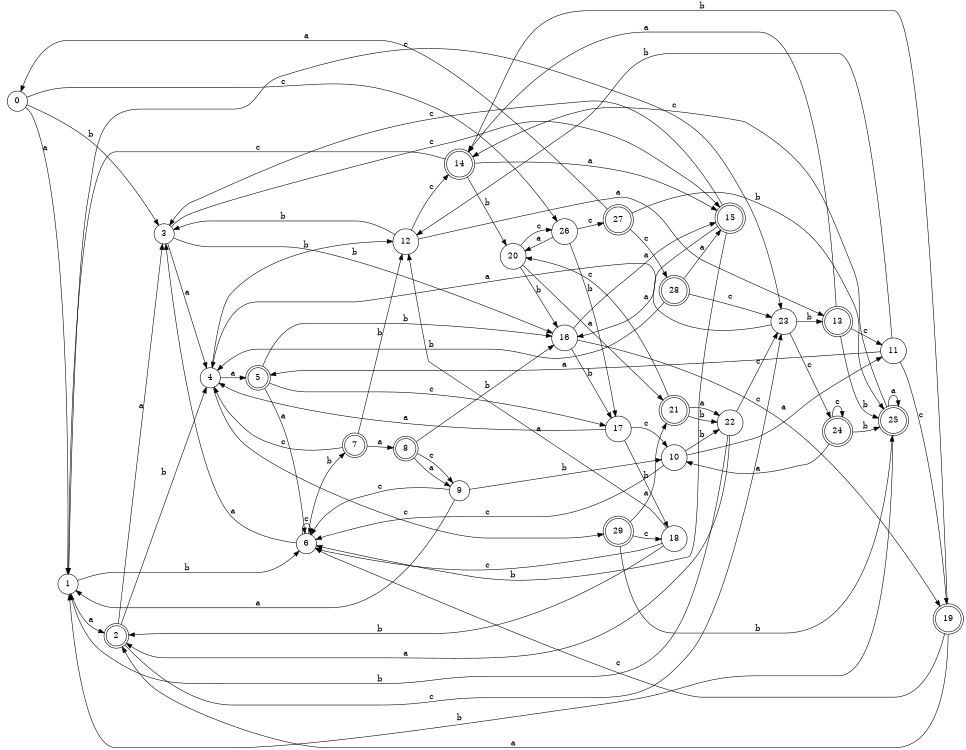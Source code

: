digraph n24_3 {
__start0 [label="" shape="none"];

rankdir=LR;
size="8,5";

s0 [style="filled", color="black", fillcolor="white" shape="circle", label="0"];
s1 [style="filled", color="black", fillcolor="white" shape="circle", label="1"];
s2 [style="rounded,filled", color="black", fillcolor="white" shape="doublecircle", label="2"];
s3 [style="filled", color="black", fillcolor="white" shape="circle", label="3"];
s4 [style="filled", color="black", fillcolor="white" shape="circle", label="4"];
s5 [style="rounded,filled", color="black", fillcolor="white" shape="doublecircle", label="5"];
s6 [style="filled", color="black", fillcolor="white" shape="circle", label="6"];
s7 [style="rounded,filled", color="black", fillcolor="white" shape="doublecircle", label="7"];
s8 [style="rounded,filled", color="black", fillcolor="white" shape="doublecircle", label="8"];
s9 [style="filled", color="black", fillcolor="white" shape="circle", label="9"];
s10 [style="filled", color="black", fillcolor="white" shape="circle", label="10"];
s11 [style="filled", color="black", fillcolor="white" shape="circle", label="11"];
s12 [style="filled", color="black", fillcolor="white" shape="circle", label="12"];
s13 [style="rounded,filled", color="black", fillcolor="white" shape="doublecircle", label="13"];
s14 [style="rounded,filled", color="black", fillcolor="white" shape="doublecircle", label="14"];
s15 [style="rounded,filled", color="black", fillcolor="white" shape="doublecircle", label="15"];
s16 [style="filled", color="black", fillcolor="white" shape="circle", label="16"];
s17 [style="filled", color="black", fillcolor="white" shape="circle", label="17"];
s18 [style="filled", color="black", fillcolor="white" shape="circle", label="18"];
s19 [style="rounded,filled", color="black", fillcolor="white" shape="doublecircle", label="19"];
s20 [style="filled", color="black", fillcolor="white" shape="circle", label="20"];
s21 [style="rounded,filled", color="black", fillcolor="white" shape="doublecircle", label="21"];
s22 [style="filled", color="black", fillcolor="white" shape="circle", label="22"];
s23 [style="filled", color="black", fillcolor="white" shape="circle", label="23"];
s24 [style="rounded,filled", color="black", fillcolor="white" shape="doublecircle", label="24"];
s25 [style="rounded,filled", color="black", fillcolor="white" shape="doublecircle", label="25"];
s26 [style="filled", color="black", fillcolor="white" shape="circle", label="26"];
s27 [style="rounded,filled", color="black", fillcolor="white" shape="doublecircle", label="27"];
s28 [style="rounded,filled", color="black", fillcolor="white" shape="doublecircle", label="28"];
s29 [style="rounded,filled", color="black", fillcolor="white" shape="doublecircle", label="29"];
s0 -> s1 [label="a"];
s0 -> s3 [label="b"];
s0 -> s26 [label="c"];
s1 -> s2 [label="a"];
s1 -> s6 [label="b"];
s1 -> s23 [label="c"];
s2 -> s3 [label="a"];
s2 -> s4 [label="b"];
s2 -> s23 [label="c"];
s3 -> s4 [label="a"];
s3 -> s16 [label="b"];
s3 -> s15 [label="c"];
s4 -> s5 [label="a"];
s4 -> s12 [label="b"];
s4 -> s29 [label="c"];
s5 -> s6 [label="a"];
s5 -> s16 [label="b"];
s5 -> s17 [label="c"];
s6 -> s3 [label="a"];
s6 -> s7 [label="b"];
s6 -> s6 [label="c"];
s7 -> s8 [label="a"];
s7 -> s12 [label="b"];
s7 -> s4 [label="c"];
s8 -> s9 [label="a"];
s8 -> s16 [label="b"];
s8 -> s9 [label="c"];
s9 -> s1 [label="a"];
s9 -> s10 [label="b"];
s9 -> s6 [label="c"];
s10 -> s11 [label="a"];
s10 -> s22 [label="b"];
s10 -> s6 [label="c"];
s11 -> s5 [label="a"];
s11 -> s12 [label="b"];
s11 -> s19 [label="c"];
s12 -> s13 [label="a"];
s12 -> s3 [label="b"];
s12 -> s14 [label="c"];
s13 -> s14 [label="a"];
s13 -> s25 [label="b"];
s13 -> s11 [label="c"];
s14 -> s15 [label="a"];
s14 -> s20 [label="b"];
s14 -> s1 [label="c"];
s15 -> s16 [label="a"];
s15 -> s6 [label="b"];
s15 -> s3 [label="c"];
s16 -> s15 [label="a"];
s16 -> s17 [label="b"];
s16 -> s19 [label="c"];
s17 -> s4 [label="a"];
s17 -> s18 [label="b"];
s17 -> s10 [label="c"];
s18 -> s12 [label="a"];
s18 -> s2 [label="b"];
s18 -> s6 [label="c"];
s19 -> s2 [label="a"];
s19 -> s14 [label="b"];
s19 -> s6 [label="c"];
s20 -> s21 [label="a"];
s20 -> s16 [label="b"];
s20 -> s26 [label="c"];
s21 -> s22 [label="a"];
s21 -> s22 [label="b"];
s21 -> s20 [label="c"];
s22 -> s2 [label="a"];
s22 -> s1 [label="b"];
s22 -> s23 [label="c"];
s23 -> s4 [label="a"];
s23 -> s13 [label="b"];
s23 -> s24 [label="c"];
s24 -> s10 [label="a"];
s24 -> s25 [label="b"];
s24 -> s24 [label="c"];
s25 -> s25 [label="a"];
s25 -> s1 [label="b"];
s25 -> s14 [label="c"];
s26 -> s20 [label="a"];
s26 -> s17 [label="b"];
s26 -> s27 [label="c"];
s27 -> s0 [label="a"];
s27 -> s25 [label="b"];
s27 -> s28 [label="c"];
s28 -> s15 [label="a"];
s28 -> s4 [label="b"];
s28 -> s23 [label="c"];
s29 -> s21 [label="a"];
s29 -> s25 [label="b"];
s29 -> s18 [label="c"];

}
